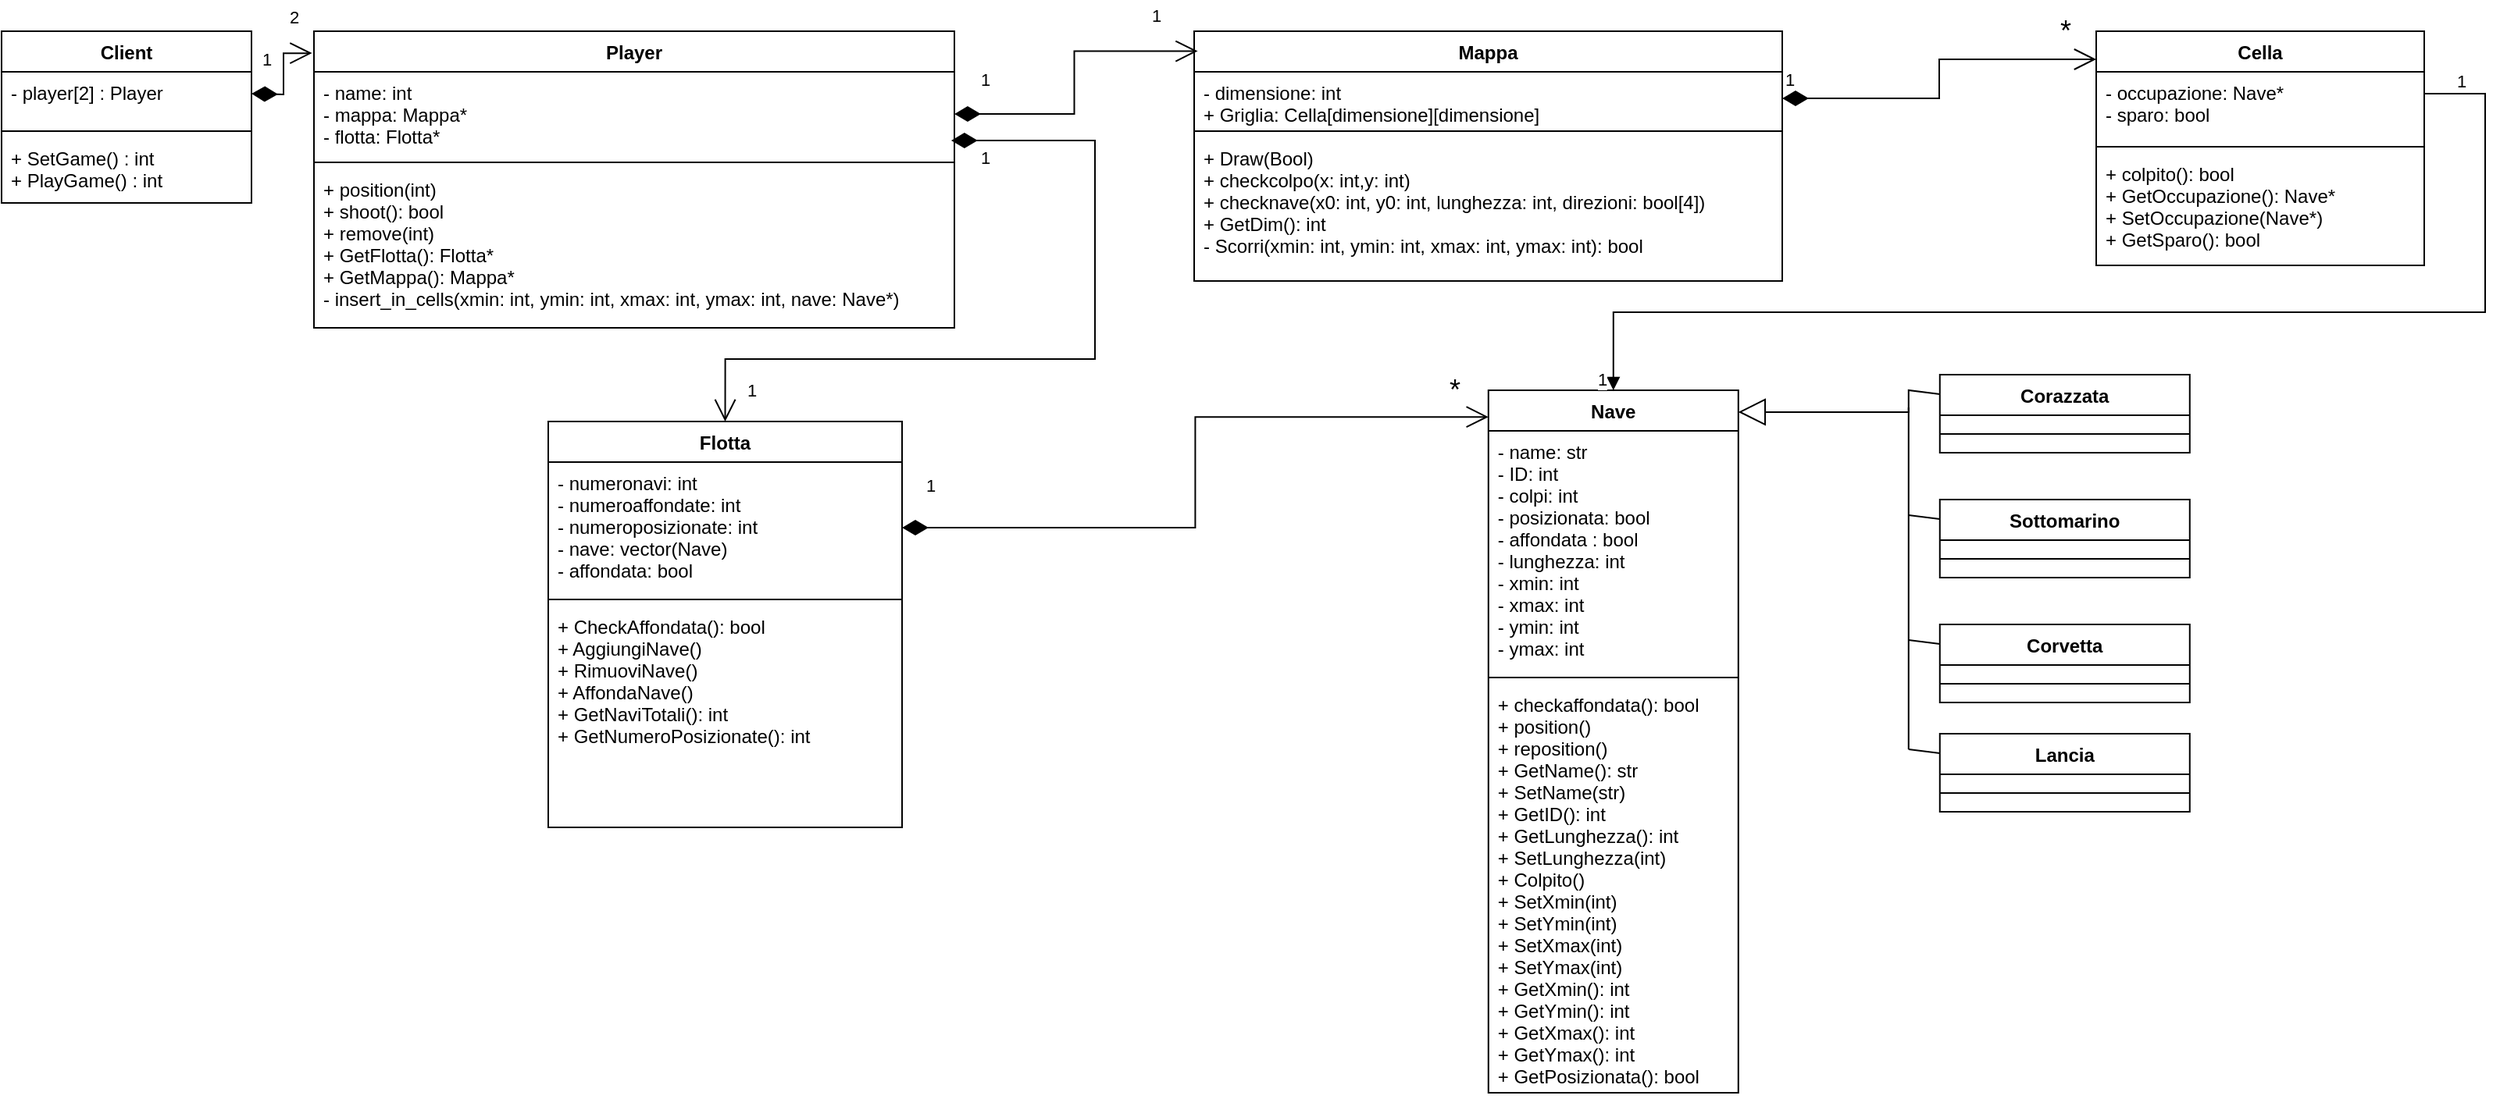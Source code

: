 <mxfile version="20.2.3" type="google"><diagram id="sHhrOggQ5V-XgMXnPxeb" name="Pagina-1"><mxGraphModel grid="1" page="1" gridSize="10" guides="1" tooltips="1" connect="1" arrows="1" fold="1" pageScale="1" pageWidth="827" pageHeight="1169" math="0" shadow="0"><root><mxCell id="0"/><mxCell id="1" parent="0"/><mxCell id="TWXl-WMg8qHFLO2xezKd-11" value="Cella" style="swimlane;fontStyle=1;align=center;verticalAlign=top;childLayout=stackLayout;horizontal=1;startSize=26;horizontalStack=0;resizeParent=1;resizeParentMax=0;resizeLast=0;collapsible=1;marginBottom=0;" vertex="1" parent="1"><mxGeometry x="1181" y="260" width="210" height="150" as="geometry"><mxRectangle x="710" y="260" width="70" height="30" as="alternateBounds"/></mxGeometry></mxCell><mxCell id="TWXl-WMg8qHFLO2xezKd-12" value="- occupazione: Nave*&#xA;- sparo: bool" style="text;strokeColor=none;fillColor=none;align=left;verticalAlign=top;spacingLeft=4;spacingRight=4;overflow=hidden;rotatable=0;points=[[0,0.5],[1,0.5]];portConstraint=eastwest;" vertex="1" parent="TWXl-WMg8qHFLO2xezKd-11"><mxGeometry y="26" width="210" height="44" as="geometry"/></mxCell><mxCell id="TWXl-WMg8qHFLO2xezKd-13" value="" style="line;strokeWidth=1;fillColor=none;align=left;verticalAlign=middle;spacingTop=-1;spacingLeft=3;spacingRight=3;rotatable=0;labelPosition=right;points=[];portConstraint=eastwest;" vertex="1" parent="TWXl-WMg8qHFLO2xezKd-11"><mxGeometry y="70" width="210" height="8" as="geometry"/></mxCell><mxCell id="TWXl-WMg8qHFLO2xezKd-14" value="+ colpito(): bool&#xA;+ GetOccupazione(): Nave* &#xA;+ SetOccupazione(Nave*)&#xA;+ GetSparo(): bool&#xA;" style="text;strokeColor=none;fillColor=none;align=left;verticalAlign=top;spacingLeft=4;spacingRight=4;overflow=hidden;rotatable=0;points=[[0,0.5],[1,0.5]];portConstraint=eastwest;" vertex="1" parent="TWXl-WMg8qHFLO2xezKd-11"><mxGeometry y="78" width="210" height="72" as="geometry"/></mxCell><mxCell id="TWXl-WMg8qHFLO2xezKd-15" value="Mappa" style="swimlane;fontStyle=1;align=center;verticalAlign=top;childLayout=stackLayout;horizontal=1;startSize=26;horizontalStack=0;resizeParent=1;resizeParentMax=0;resizeLast=0;collapsible=1;marginBottom=0;" vertex="1" parent="1"><mxGeometry x="603.5" y="260" width="376.5" height="160" as="geometry"><mxRectangle x="420" y="260" width="80" height="30" as="alternateBounds"/></mxGeometry></mxCell><mxCell id="TWXl-WMg8qHFLO2xezKd-16" value="- dimensione: int&#xA;+ Griglia: Cella[dimensione][dimensione]" style="text;strokeColor=none;fillColor=none;align=left;verticalAlign=top;spacingLeft=4;spacingRight=4;overflow=hidden;rotatable=0;points=[[0,0.5],[1,0.5]];portConstraint=eastwest;" vertex="1" parent="TWXl-WMg8qHFLO2xezKd-15"><mxGeometry y="26" width="376.5" height="34" as="geometry"/></mxCell><mxCell id="TWXl-WMg8qHFLO2xezKd-17" value="" style="line;strokeWidth=1;fillColor=none;align=left;verticalAlign=middle;spacingTop=-1;spacingLeft=3;spacingRight=3;rotatable=0;labelPosition=right;points=[];portConstraint=eastwest;" vertex="1" parent="TWXl-WMg8qHFLO2xezKd-15"><mxGeometry y="60" width="376.5" height="8" as="geometry"/></mxCell><mxCell id="TWXl-WMg8qHFLO2xezKd-18" value="+ Draw(Bool)&#xA;+ checkcolpo(x: int,y: int)&#xA;+ checknave(x0: int, y0: int, lunghezza: int, direzioni: bool[4])&#xA;+ GetDim(): int&#xA;- Scorri(xmin: int, ymin: int, xmax: int, ymax: int): bool&#xA;" style="text;strokeColor=none;fillColor=none;align=left;verticalAlign=top;spacingLeft=4;spacingRight=4;overflow=hidden;rotatable=0;points=[[0,0.5],[1,0.5]];portConstraint=eastwest;" vertex="1" parent="TWXl-WMg8qHFLO2xezKd-15"><mxGeometry y="68" width="376.5" height="92" as="geometry"/></mxCell><mxCell id="TWXl-WMg8qHFLO2xezKd-21" value="1" style="endArrow=open;html=1;endSize=12;startArrow=diamondThin;startSize=14;startFill=1;edgeStyle=orthogonalEdgeStyle;align=left;verticalAlign=bottom;rounded=0;entryX=0;entryY=0.12;entryDx=0;entryDy=0;exitX=1;exitY=0.5;exitDx=0;exitDy=0;entryPerimeter=0;" edge="1" parent="1" source="TWXl-WMg8qHFLO2xezKd-16" target="TWXl-WMg8qHFLO2xezKd-11"><mxGeometry x="-1" y="3" relative="1" as="geometry"><mxPoint x="783.5" y="300" as="sourcePoint"/><mxPoint x="903.5" y="310" as="targetPoint"/></mxGeometry></mxCell><mxCell id="TWXl-WMg8qHFLO2xezKd-22" value="Nave" style="swimlane;fontStyle=1;align=center;verticalAlign=top;childLayout=stackLayout;horizontal=1;startSize=26;horizontalStack=0;resizeParent=1;resizeParentMax=0;resizeLast=0;collapsible=1;marginBottom=0;" vertex="1" parent="1"><mxGeometry x="791.89" y="490" width="160" height="450" as="geometry"/></mxCell><mxCell id="TWXl-WMg8qHFLO2xezKd-23" value="- name: str&#xA;- ID: int&#xA;- colpi: int&#xA;- posizionata: bool&#xA;- affondata : bool&#xA;- lunghezza: int&#xA;- xmin: int&#xA;- xmax: int&#xA;- ymin: int&#xA;- ymax: int&#xA;" style="text;strokeColor=none;fillColor=none;align=left;verticalAlign=top;spacingLeft=4;spacingRight=4;overflow=hidden;rotatable=0;points=[[0,0.5],[1,0.5]];portConstraint=eastwest;" vertex="1" parent="TWXl-WMg8qHFLO2xezKd-22"><mxGeometry y="26" width="160" height="154" as="geometry"/></mxCell><mxCell id="TWXl-WMg8qHFLO2xezKd-24" value="" style="line;strokeWidth=1;fillColor=none;align=left;verticalAlign=middle;spacingTop=-1;spacingLeft=3;spacingRight=3;rotatable=0;labelPosition=right;points=[];portConstraint=eastwest;" vertex="1" parent="TWXl-WMg8qHFLO2xezKd-22"><mxGeometry y="180" width="160" height="8" as="geometry"/></mxCell><mxCell id="TWXl-WMg8qHFLO2xezKd-25" value="+ checkaffondata(): bool&#xA;+ position()&#xA;+ reposition()&#xA;+ GetName(): str&#xA;+ SetName(str)&#xA;+ GetID(): int&#xA;+ GetLunghezza(): int&#xA;+ SetLunghezza(int)&#xA;+ Colpito()&#xA;+ SetXmin(int)&#xA;+ SetYmin(int)&#xA;+ SetXmax(int)&#xA;+ SetYmax(int)&#xA;+ GetXmin(): int&#xA;+ GetYmin(): int&#xA;+ GetXmax(): int&#xA;+ GetYmax(): int&#xA;+ GetPosizionata(): bool&#xA;" style="text;strokeColor=none;fillColor=none;align=left;verticalAlign=top;spacingLeft=4;spacingRight=4;overflow=hidden;rotatable=0;points=[[0,0.5],[1,0.5]];portConstraint=eastwest;" vertex="1" parent="TWXl-WMg8qHFLO2xezKd-22"><mxGeometry y="188" width="160" height="262" as="geometry"/></mxCell><mxCell id="TWXl-WMg8qHFLO2xezKd-26" value="Flotta" style="swimlane;fontStyle=1;align=center;verticalAlign=top;childLayout=stackLayout;horizontal=1;startSize=26;horizontalStack=0;resizeParent=1;resizeParentMax=0;resizeLast=0;collapsible=1;marginBottom=0;" vertex="1" parent="1"><mxGeometry x="190" y="510" width="226.5" height="260" as="geometry"/></mxCell><mxCell id="TWXl-WMg8qHFLO2xezKd-27" value="- numeronavi: int&#xA;- numeroaffondate: int&#xA;- numeroposizionate: int&#xA;- nave: vector(Nave)&#xA;- affondata: bool&#xA;" style="text;strokeColor=none;fillColor=none;align=left;verticalAlign=top;spacingLeft=4;spacingRight=4;overflow=hidden;rotatable=0;points=[[0,0.5],[1,0.5]];portConstraint=eastwest;" vertex="1" parent="TWXl-WMg8qHFLO2xezKd-26"><mxGeometry y="26" width="226.5" height="84" as="geometry"/></mxCell><mxCell id="TWXl-WMg8qHFLO2xezKd-28" value="" style="line;strokeWidth=1;fillColor=none;align=left;verticalAlign=middle;spacingTop=-1;spacingLeft=3;spacingRight=3;rotatable=0;labelPosition=right;points=[];portConstraint=eastwest;" vertex="1" parent="TWXl-WMg8qHFLO2xezKd-26"><mxGeometry y="110" width="226.5" height="8" as="geometry"/></mxCell><mxCell id="TWXl-WMg8qHFLO2xezKd-29" value="+ CheckAffondata(): bool&#xA;+ AggiungiNave()&#xA;+ RimuoviNave()&#xA;+ AffondaNave()&#xA;+ GetNaviTotali(): int&#xA;+ GetNumeroPosizionate(): int&#xA;" style="text;strokeColor=none;fillColor=none;align=left;verticalAlign=top;spacingLeft=4;spacingRight=4;overflow=hidden;rotatable=0;points=[[0,0.5],[1,0.5]];portConstraint=eastwest;" vertex="1" parent="TWXl-WMg8qHFLO2xezKd-26"><mxGeometry y="118" width="226.5" height="142" as="geometry"/></mxCell><mxCell id="TWXl-WMg8qHFLO2xezKd-37" value="Player" style="swimlane;fontStyle=1;align=center;verticalAlign=top;childLayout=stackLayout;horizontal=1;startSize=26;horizontalStack=0;resizeParent=1;resizeParentMax=0;resizeLast=0;collapsible=1;marginBottom=0;" vertex="1" parent="1"><mxGeometry x="40" y="260" width="410" height="190" as="geometry"><mxRectangle x="130" y="260" width="80" height="30" as="alternateBounds"/></mxGeometry></mxCell><mxCell id="TWXl-WMg8qHFLO2xezKd-38" value="- name: int&#xA;- mappa: Mappa*&#xA;- flotta: Flotta*&#xA;" style="text;strokeColor=none;fillColor=none;align=left;verticalAlign=top;spacingLeft=4;spacingRight=4;overflow=hidden;rotatable=0;points=[[0,0.5],[1,0.5]];portConstraint=eastwest;" vertex="1" parent="TWXl-WMg8qHFLO2xezKd-37"><mxGeometry y="26" width="410" height="54" as="geometry"/></mxCell><mxCell id="TWXl-WMg8qHFLO2xezKd-39" value="" style="line;strokeWidth=1;fillColor=none;align=left;verticalAlign=middle;spacingTop=-1;spacingLeft=3;spacingRight=3;rotatable=0;labelPosition=right;points=[];portConstraint=eastwest;" vertex="1" parent="TWXl-WMg8qHFLO2xezKd-37"><mxGeometry y="80" width="410" height="8" as="geometry"/></mxCell><mxCell id="TWXl-WMg8qHFLO2xezKd-40" value="+ position(int)&#xA;+ shoot(): bool&#xA;+ remove(int)&#xA;+ GetFlotta(): Flotta*&#xA;+ GetMappa(): Mappa*&#xA;- insert_in_cells(xmin: int, ymin: int, xmax: int, ymax: int, nave: Nave*)" style="text;strokeColor=none;fillColor=none;align=left;verticalAlign=top;spacingLeft=4;spacingRight=4;overflow=hidden;rotatable=0;points=[[0,0.5],[1,0.5]];portConstraint=eastwest;" vertex="1" parent="TWXl-WMg8qHFLO2xezKd-37"><mxGeometry y="88" width="410" height="102" as="geometry"/></mxCell><mxCell id="TWXl-WMg8qHFLO2xezKd-41" value="1" style="endArrow=open;html=1;endSize=12;startArrow=diamondThin;startSize=14;startFill=1;edgeStyle=orthogonalEdgeStyle;align=left;verticalAlign=bottom;rounded=0;entryX=0.006;entryY=0.08;entryDx=0;entryDy=0;exitX=1;exitY=0.5;exitDx=0;exitDy=0;entryPerimeter=0;" edge="1" parent="1" source="TWXl-WMg8qHFLO2xezKd-38" target="TWXl-WMg8qHFLO2xezKd-15"><mxGeometry x="-0.846" y="13" relative="1" as="geometry"><mxPoint x="290" y="333.5" as="sourcePoint"/><mxPoint x="420" y="334" as="targetPoint"/><mxPoint as="offset"/></mxGeometry></mxCell><mxCell id="TWXl-WMg8qHFLO2xezKd-42" value="1" style="edgeLabel;html=1;align=center;verticalAlign=middle;resizable=0;points=[];" vertex="1" connectable="0" parent="TWXl-WMg8qHFLO2xezKd-41"><mxGeometry x="0.774" y="4" relative="1" as="geometry"><mxPoint x="-5" y="-19" as="offset"/></mxGeometry></mxCell><mxCell id="TWXl-WMg8qHFLO2xezKd-32" value="1" style="endArrow=block;endFill=1;html=1;edgeStyle=orthogonalEdgeStyle;align=left;verticalAlign=top;rounded=0;entryX=0.5;entryY=0;entryDx=0;entryDy=0;exitX=1;exitY=0.5;exitDx=0;exitDy=0;" edge="1" parent="1" source="TWXl-WMg8qHFLO2xezKd-12" target="TWXl-WMg8qHFLO2xezKd-22"><mxGeometry x="0.95" y="-12" relative="1" as="geometry"><mxPoint x="1261" y="420" as="sourcePoint"/><mxPoint x="1411" y="390" as="targetPoint"/><mxPoint as="offset"/><Array as="points"><mxPoint x="1391" y="300"/><mxPoint x="1430" y="300"/><mxPoint x="1430" y="440"/><mxPoint x="872" y="440"/></Array></mxGeometry></mxCell><mxCell id="TWXl-WMg8qHFLO2xezKd-33" value="1" style="edgeLabel;resizable=0;html=1;align=left;verticalAlign=bottom;" connectable="0" vertex="1" parent="TWXl-WMg8qHFLO2xezKd-32"><mxGeometry x="-1" relative="1" as="geometry"><mxPoint x="19" y="-8" as="offset"/></mxGeometry></mxCell><mxCell id="yFKJ2N0thfnK0gNC7f1p-1" value="Client" style="swimlane;fontStyle=1;align=center;verticalAlign=top;childLayout=stackLayout;horizontal=1;startSize=26;horizontalStack=0;resizeParent=1;resizeParentMax=0;resizeLast=0;collapsible=1;marginBottom=0;" vertex="1" parent="1"><mxGeometry x="-160" y="260" width="160" height="110" as="geometry"><mxRectangle x="130" y="260" width="80" height="30" as="alternateBounds"/></mxGeometry></mxCell><mxCell id="yFKJ2N0thfnK0gNC7f1p-2" value="- player[2] : Player" style="text;strokeColor=none;fillColor=none;align=left;verticalAlign=top;spacingLeft=4;spacingRight=4;overflow=hidden;rotatable=0;points=[[0,0.5],[1,0.5]];portConstraint=eastwest;" vertex="1" parent="yFKJ2N0thfnK0gNC7f1p-1"><mxGeometry y="26" width="160" height="34" as="geometry"/></mxCell><mxCell id="yFKJ2N0thfnK0gNC7f1p-3" value="" style="line;strokeWidth=1;fillColor=none;align=left;verticalAlign=middle;spacingTop=-1;spacingLeft=3;spacingRight=3;rotatable=0;labelPosition=right;points=[];portConstraint=eastwest;" vertex="1" parent="yFKJ2N0thfnK0gNC7f1p-1"><mxGeometry y="60" width="160" height="8" as="geometry"/></mxCell><mxCell id="yFKJ2N0thfnK0gNC7f1p-4" value="+ SetGame() : int&#xA;+ PlayGame() : int&#xA;&#xA;" style="text;strokeColor=none;fillColor=none;align=left;verticalAlign=top;spacingLeft=4;spacingRight=4;overflow=hidden;rotatable=0;points=[[0,0.5],[1,0.5]];portConstraint=eastwest;" vertex="1" parent="yFKJ2N0thfnK0gNC7f1p-1"><mxGeometry y="68" width="160" height="42" as="geometry"/></mxCell><mxCell id="yFKJ2N0thfnK0gNC7f1p-5" value="1" style="endArrow=open;html=1;endSize=12;startArrow=diamondThin;startSize=14;startFill=1;edgeStyle=orthogonalEdgeStyle;align=left;verticalAlign=bottom;rounded=0;entryX=-0.003;entryY=0.074;entryDx=0;entryDy=0;exitX=1;exitY=0.5;exitDx=0;exitDy=0;entryPerimeter=0;" edge="1" parent="1" target="TWXl-WMg8qHFLO2xezKd-37"><mxGeometry x="-0.846" y="13" relative="1" as="geometry"><mxPoint y="300" as="sourcePoint"/><mxPoint x="130" y="300" as="targetPoint"/><mxPoint as="offset"/></mxGeometry></mxCell><mxCell id="yFKJ2N0thfnK0gNC7f1p-6" value="2" style="edgeLabel;html=1;align=center;verticalAlign=middle;resizable=0;points=[];" connectable="0" vertex="1" parent="yFKJ2N0thfnK0gNC7f1p-5"><mxGeometry x="0.774" y="4" relative="1" as="geometry"><mxPoint x="-5" y="-19" as="offset"/></mxGeometry></mxCell><mxCell id="yFKJ2N0thfnK0gNC7f1p-7" value="1" style="endArrow=open;html=1;endSize=12;startArrow=diamondThin;startSize=14;startFill=1;edgeStyle=orthogonalEdgeStyle;align=left;verticalAlign=bottom;rounded=0;exitX=0.995;exitY=0.815;exitDx=0;exitDy=0;exitPerimeter=0;entryX=0.5;entryY=0;entryDx=0;entryDy=0;" edge="1" parent="1" source="TWXl-WMg8qHFLO2xezKd-38" target="TWXl-WMg8qHFLO2xezKd-26"><mxGeometry x="-0.931" y="-20" relative="1" as="geometry"><mxPoint x="350" y="323" as="sourcePoint"/><mxPoint x="410" y="480" as="targetPoint"/><mxPoint as="offset"/><Array as="points"><mxPoint x="540" y="330"/><mxPoint x="540" y="470"/><mxPoint x="303" y="470"/></Array></mxGeometry></mxCell><mxCell id="yFKJ2N0thfnK0gNC7f1p-8" value="1" style="edgeLabel;html=1;align=center;verticalAlign=middle;resizable=0;points=[];" connectable="0" vertex="1" parent="yFKJ2N0thfnK0gNC7f1p-7"><mxGeometry x="0.774" y="4" relative="1" as="geometry"><mxPoint x="-1" y="16" as="offset"/></mxGeometry></mxCell><mxCell id="yFKJ2N0thfnK0gNC7f1p-10" value="" style="endArrow=block;html=1;rounded=0;entryX=1;entryY=0.031;entryDx=0;entryDy=0;entryPerimeter=0;endFill=0;endSize=15;exitX=0;exitY=0.25;exitDx=0;exitDy=0;" edge="1" parent="1" source="yFKJ2N0thfnK0gNC7f1p-13" target="TWXl-WMg8qHFLO2xezKd-22"><mxGeometry width="50" height="50" relative="1" as="geometry"><mxPoint x="1070.89" y="480" as="sourcePoint"/><mxPoint x="1010.89" y="470" as="targetPoint"/><Array as="points"><mxPoint x="1060.89" y="490"/><mxPoint x="1060.89" y="504"/></Array></mxGeometry></mxCell><mxCell id="yFKJ2N0thfnK0gNC7f1p-13" value="Corazzata" style="swimlane;fontStyle=1;align=center;verticalAlign=top;childLayout=stackLayout;horizontal=1;startSize=26;horizontalStack=0;resizeParent=1;resizeParentMax=0;resizeLast=0;collapsible=1;marginBottom=0;" vertex="1" parent="1"><mxGeometry x="1080.89" y="480" width="160" height="50" as="geometry"/></mxCell><mxCell id="yFKJ2N0thfnK0gNC7f1p-15" value="" style="line;strokeWidth=1;fillColor=none;align=left;verticalAlign=middle;spacingTop=-1;spacingLeft=3;spacingRight=3;rotatable=0;labelPosition=right;points=[];portConstraint=eastwest;" vertex="1" parent="yFKJ2N0thfnK0gNC7f1p-13"><mxGeometry y="26" width="160" height="24" as="geometry"/></mxCell><mxCell id="yFKJ2N0thfnK0gNC7f1p-17" value="Sottomarino" style="swimlane;fontStyle=1;align=center;verticalAlign=top;childLayout=stackLayout;horizontal=1;startSize=26;horizontalStack=0;resizeParent=1;resizeParentMax=0;resizeLast=0;collapsible=1;marginBottom=0;" vertex="1" parent="1"><mxGeometry x="1080.89" y="560" width="160" height="50" as="geometry"/></mxCell><mxCell id="yFKJ2N0thfnK0gNC7f1p-18" value="" style="line;strokeWidth=1;fillColor=none;align=left;verticalAlign=middle;spacingTop=-1;spacingLeft=3;spacingRight=3;rotatable=0;labelPosition=right;points=[];portConstraint=eastwest;" vertex="1" parent="yFKJ2N0thfnK0gNC7f1p-17"><mxGeometry y="26" width="160" height="24" as="geometry"/></mxCell><mxCell id="yFKJ2N0thfnK0gNC7f1p-19" value="Corvetta" style="swimlane;fontStyle=1;align=center;verticalAlign=top;childLayout=stackLayout;horizontal=1;startSize=26;horizontalStack=0;resizeParent=1;resizeParentMax=0;resizeLast=0;collapsible=1;marginBottom=0;" vertex="1" parent="1"><mxGeometry x="1080.89" y="640" width="160" height="50" as="geometry"/></mxCell><mxCell id="yFKJ2N0thfnK0gNC7f1p-20" value="" style="line;strokeWidth=1;fillColor=none;align=left;verticalAlign=middle;spacingTop=-1;spacingLeft=3;spacingRight=3;rotatable=0;labelPosition=right;points=[];portConstraint=eastwest;" vertex="1" parent="yFKJ2N0thfnK0gNC7f1p-19"><mxGeometry y="26" width="160" height="24" as="geometry"/></mxCell><mxCell id="yFKJ2N0thfnK0gNC7f1p-21" value="Lancia" style="swimlane;fontStyle=1;align=center;verticalAlign=top;childLayout=stackLayout;horizontal=1;startSize=26;horizontalStack=0;resizeParent=1;resizeParentMax=0;resizeLast=0;collapsible=1;marginBottom=0;" vertex="1" parent="1"><mxGeometry x="1080.89" y="710" width="160" height="50" as="geometry"/></mxCell><mxCell id="yFKJ2N0thfnK0gNC7f1p-22" value="" style="line;strokeWidth=1;fillColor=none;align=left;verticalAlign=middle;spacingTop=-1;spacingLeft=3;spacingRight=3;rotatable=0;labelPosition=right;points=[];portConstraint=eastwest;" vertex="1" parent="yFKJ2N0thfnK0gNC7f1p-21"><mxGeometry y="26" width="160" height="24" as="geometry"/></mxCell><mxCell id="yFKJ2N0thfnK0gNC7f1p-23" value="" style="endArrow=none;html=1;rounded=0;endSize=15;" edge="1" parent="1"><mxGeometry width="50" height="50" relative="1" as="geometry"><mxPoint x="1060.89" y="720" as="sourcePoint"/><mxPoint x="1060.89" y="501" as="targetPoint"/></mxGeometry></mxCell><mxCell id="yFKJ2N0thfnK0gNC7f1p-25" value="" style="endArrow=none;html=1;rounded=0;endSize=15;entryX=0;entryY=0.25;entryDx=0;entryDy=0;" edge="1" parent="1" target="yFKJ2N0thfnK0gNC7f1p-17"><mxGeometry width="50" height="50" relative="1" as="geometry"><mxPoint x="1060.89" y="570" as="sourcePoint"/><mxPoint x="1150.89" y="540" as="targetPoint"/></mxGeometry></mxCell><mxCell id="yFKJ2N0thfnK0gNC7f1p-26" value="" style="endArrow=none;html=1;rounded=0;endSize=15;entryX=0;entryY=0.25;entryDx=0;entryDy=0;" edge="1" parent="1" target="yFKJ2N0thfnK0gNC7f1p-19"><mxGeometry width="50" height="50" relative="1" as="geometry"><mxPoint x="1060.89" y="650" as="sourcePoint"/><mxPoint x="1150.89" y="540" as="targetPoint"/></mxGeometry></mxCell><mxCell id="yFKJ2N0thfnK0gNC7f1p-27" value="" style="endArrow=none;html=1;rounded=0;endSize=15;entryX=0;entryY=0.25;entryDx=0;entryDy=0;" edge="1" parent="1" target="yFKJ2N0thfnK0gNC7f1p-21"><mxGeometry width="50" height="50" relative="1" as="geometry"><mxPoint x="1060.89" y="720" as="sourcePoint"/><mxPoint x="1150.89" y="620" as="targetPoint"/></mxGeometry></mxCell><mxCell id="yFKJ2N0thfnK0gNC7f1p-28" value="1" style="endArrow=open;html=1;endSize=12;startArrow=diamondThin;startSize=14;startFill=1;edgeStyle=orthogonalEdgeStyle;align=left;verticalAlign=bottom;rounded=0;exitX=1;exitY=0.5;exitDx=0;exitDy=0;entryX=0;entryY=0.038;entryDx=0;entryDy=0;entryPerimeter=0;" edge="1" parent="1" source="TWXl-WMg8qHFLO2xezKd-27" target="TWXl-WMg8qHFLO2xezKd-22"><mxGeometry x="-0.94" y="18" relative="1" as="geometry"><mxPoint x="960" y="580" as="sourcePoint"/><mxPoint x="1120" y="580" as="targetPoint"/><mxPoint as="offset"/></mxGeometry></mxCell><mxCell id="yFKJ2N0thfnK0gNC7f1p-29" value="&lt;div style=&quot;font-size: 18px;&quot;&gt;*&lt;/div&gt;" style="edgeLabel;html=1;align=center;verticalAlign=middle;resizable=0;points=[];fontSize=18;" connectable="0" vertex="1" parent="yFKJ2N0thfnK0gNC7f1p-28"><mxGeometry x="0.935" y="-4" relative="1" as="geometry"><mxPoint x="-8" y="-21" as="offset"/></mxGeometry></mxCell><mxCell id="yFKJ2N0thfnK0gNC7f1p-30" value="*" style="text;html=1;align=center;verticalAlign=middle;resizable=0;points=[];autosize=1;strokeColor=none;fillColor=none;fontSize=18;" vertex="1" parent="1"><mxGeometry x="1145.89" y="240" width="30" height="40" as="geometry"/></mxCell></root></mxGraphModel></diagram></mxfile>
